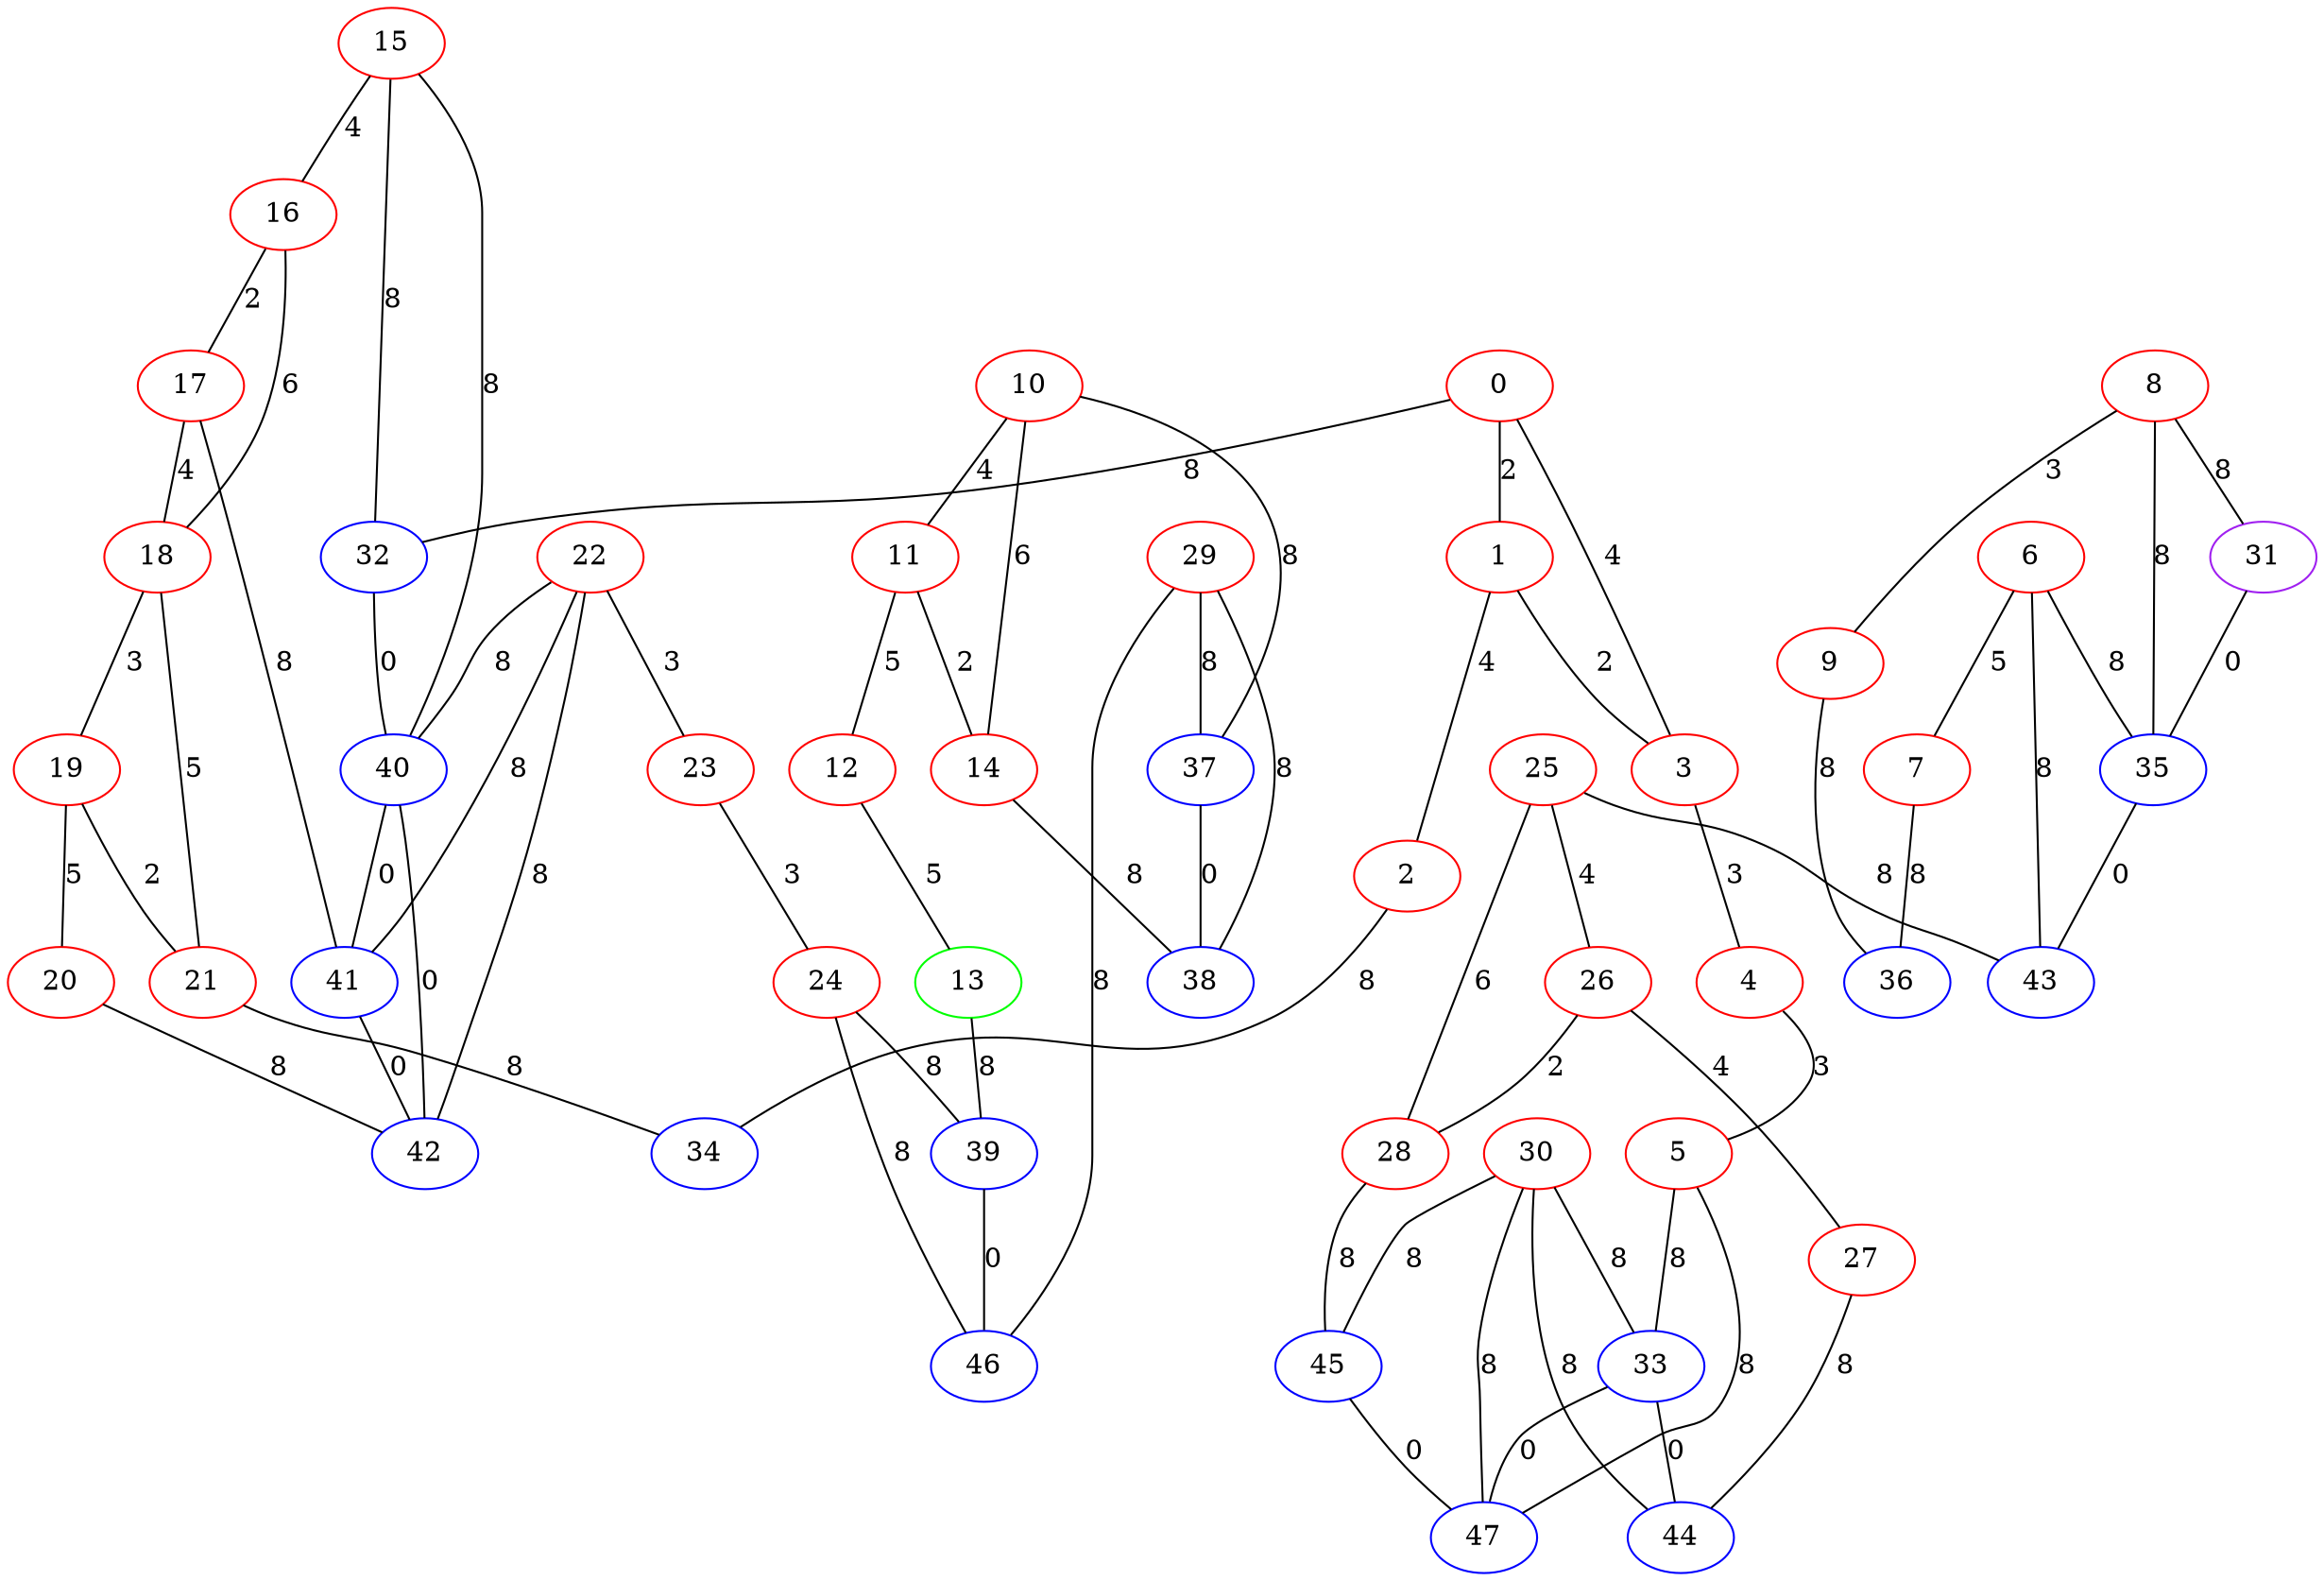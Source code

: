 graph "" {
0 [color=red, weight=1];
1 [color=red, weight=1];
2 [color=red, weight=1];
3 [color=red, weight=1];
4 [color=red, weight=1];
5 [color=red, weight=1];
6 [color=red, weight=1];
7 [color=red, weight=1];
8 [color=red, weight=1];
9 [color=red, weight=1];
10 [color=red, weight=1];
11 [color=red, weight=1];
12 [color=red, weight=1];
13 [color=green, weight=2];
14 [color=red, weight=1];
15 [color=red, weight=1];
16 [color=red, weight=1];
17 [color=red, weight=1];
18 [color=red, weight=1];
19 [color=red, weight=1];
20 [color=red, weight=1];
21 [color=red, weight=1];
22 [color=red, weight=1];
23 [color=red, weight=1];
24 [color=red, weight=1];
25 [color=red, weight=1];
26 [color=red, weight=1];
27 [color=red, weight=1];
28 [color=red, weight=1];
29 [color=red, weight=1];
30 [color=red, weight=1];
31 [color=purple, weight=4];
32 [color=blue, weight=3];
33 [color=blue, weight=3];
34 [color=blue, weight=3];
35 [color=blue, weight=3];
36 [color=blue, weight=3];
37 [color=blue, weight=3];
38 [color=blue, weight=3];
39 [color=blue, weight=3];
40 [color=blue, weight=3];
41 [color=blue, weight=3];
42 [color=blue, weight=3];
43 [color=blue, weight=3];
44 [color=blue, weight=3];
45 [color=blue, weight=3];
46 [color=blue, weight=3];
47 [color=blue, weight=3];
0 -- 32  [key=0, label=8];
0 -- 1  [key=0, label=2];
0 -- 3  [key=0, label=4];
1 -- 2  [key=0, label=4];
1 -- 3  [key=0, label=2];
2 -- 34  [key=0, label=8];
3 -- 4  [key=0, label=3];
4 -- 5  [key=0, label=3];
5 -- 33  [key=0, label=8];
5 -- 47  [key=0, label=8];
6 -- 43  [key=0, label=8];
6 -- 35  [key=0, label=8];
6 -- 7  [key=0, label=5];
7 -- 36  [key=0, label=8];
8 -- 9  [key=0, label=3];
8 -- 35  [key=0, label=8];
8 -- 31  [key=0, label=8];
9 -- 36  [key=0, label=8];
10 -- 11  [key=0, label=4];
10 -- 37  [key=0, label=8];
10 -- 14  [key=0, label=6];
11 -- 12  [key=0, label=5];
11 -- 14  [key=0, label=2];
12 -- 13  [key=0, label=5];
13 -- 39  [key=0, label=8];
14 -- 38  [key=0, label=8];
15 -- 16  [key=0, label=4];
15 -- 32  [key=0, label=8];
15 -- 40  [key=0, label=8];
16 -- 17  [key=0, label=2];
16 -- 18  [key=0, label=6];
17 -- 41  [key=0, label=8];
17 -- 18  [key=0, label=4];
18 -- 19  [key=0, label=3];
18 -- 21  [key=0, label=5];
19 -- 20  [key=0, label=5];
19 -- 21  [key=0, label=2];
20 -- 42  [key=0, label=8];
21 -- 34  [key=0, label=8];
22 -- 40  [key=0, label=8];
22 -- 41  [key=0, label=8];
22 -- 42  [key=0, label=8];
22 -- 23  [key=0, label=3];
23 -- 24  [key=0, label=3];
24 -- 39  [key=0, label=8];
24 -- 46  [key=0, label=8];
25 -- 26  [key=0, label=4];
25 -- 43  [key=0, label=8];
25 -- 28  [key=0, label=6];
26 -- 27  [key=0, label=4];
26 -- 28  [key=0, label=2];
27 -- 44  [key=0, label=8];
28 -- 45  [key=0, label=8];
29 -- 38  [key=0, label=8];
29 -- 37  [key=0, label=8];
29 -- 46  [key=0, label=8];
30 -- 33  [key=0, label=8];
30 -- 44  [key=0, label=8];
30 -- 45  [key=0, label=8];
30 -- 47  [key=0, label=8];
31 -- 35  [key=0, label=0];
32 -- 40  [key=0, label=0];
33 -- 44  [key=0, label=0];
33 -- 47  [key=0, label=0];
35 -- 43  [key=0, label=0];
37 -- 38  [key=0, label=0];
39 -- 46  [key=0, label=0];
40 -- 41  [key=0, label=0];
40 -- 42  [key=0, label=0];
41 -- 42  [key=0, label=0];
45 -- 47  [key=0, label=0];
}

